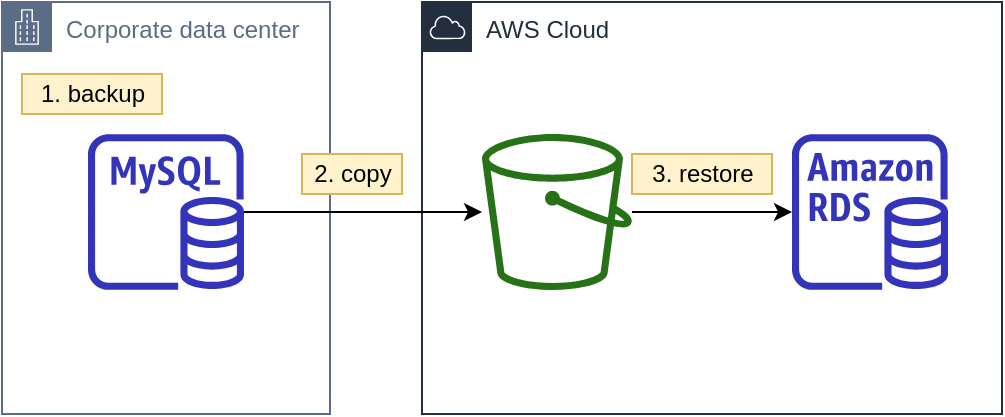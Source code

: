 <mxfile version="12.4.8" type="device"><diagram id="fAP-ByvTE5CPTzGuhd1z" name="Page-1"><mxGraphModel dx="946" dy="595" grid="1" gridSize="10" guides="1" tooltips="1" connect="1" arrows="1" fold="1" page="1" pageScale="1" pageWidth="1169" pageHeight="827" math="0" shadow="0"><root><mxCell id="0"/><mxCell id="1" parent="0"/><mxCell id="qP58MFPi1yUNpMLgBvid-9" value="AWS Cloud" style="points=[[0,0],[0.25,0],[0.5,0],[0.75,0],[1,0],[1,0.25],[1,0.5],[1,0.75],[1,1],[0.75,1],[0.5,1],[0.25,1],[0,1],[0,0.75],[0,0.5],[0,0.25]];outlineConnect=0;gradientColor=none;html=1;whiteSpace=wrap;fontSize=12;fontStyle=0;shape=mxgraph.aws4.group;grIcon=mxgraph.aws4.group_aws_cloud;strokeColor=#232F3E;fillColor=none;verticalAlign=top;align=left;spacingLeft=30;fontColor=#232F3E;dashed=0;" vertex="1" parent="1"><mxGeometry x="360" y="164" width="290" height="206" as="geometry"/></mxCell><mxCell id="qP58MFPi1yUNpMLgBvid-7" value="Corporate data center" style="points=[[0,0],[0.25,0],[0.5,0],[0.75,0],[1,0],[1,0.25],[1,0.5],[1,0.75],[1,1],[0.75,1],[0.5,1],[0.25,1],[0,1],[0,0.75],[0,0.5],[0,0.25]];outlineConnect=0;gradientColor=none;html=1;whiteSpace=wrap;fontSize=12;fontStyle=0;shape=mxgraph.aws4.group;grIcon=mxgraph.aws4.group_corporate_data_center;strokeColor=#5A6C86;fillColor=none;verticalAlign=top;align=left;spacingLeft=30;fontColor=#5A6C86;dashed=0;" vertex="1" parent="1"><mxGeometry x="150" y="164" width="164" height="206" as="geometry"/></mxCell><mxCell id="qP58MFPi1yUNpMLgBvid-5" value="" style="edgeStyle=orthogonalEdgeStyle;rounded=0;orthogonalLoop=1;jettySize=auto;html=1;" edge="1" parent="1" source="qP58MFPi1yUNpMLgBvid-2" target="qP58MFPi1yUNpMLgBvid-3"><mxGeometry relative="1" as="geometry"><mxPoint x="368" y="269" as="targetPoint"/></mxGeometry></mxCell><mxCell id="qP58MFPi1yUNpMLgBvid-2" value="" style="outlineConnect=0;fontColor=#232F3E;gradientColor=none;fillColor=#3334B9;strokeColor=none;dashed=0;verticalLabelPosition=bottom;verticalAlign=top;align=center;html=1;fontSize=12;fontStyle=0;aspect=fixed;pointerEvents=1;shape=mxgraph.aws4.rds_mysql_instance;" vertex="1" parent="1"><mxGeometry x="193" y="230" width="78" height="78" as="geometry"/></mxCell><mxCell id="qP58MFPi1yUNpMLgBvid-6" value="" style="edgeStyle=orthogonalEdgeStyle;rounded=0;orthogonalLoop=1;jettySize=auto;html=1;" edge="1" parent="1" source="qP58MFPi1yUNpMLgBvid-3" target="qP58MFPi1yUNpMLgBvid-4"><mxGeometry relative="1" as="geometry"/></mxCell><mxCell id="qP58MFPi1yUNpMLgBvid-3" value="" style="outlineConnect=0;fontColor=#232F3E;gradientColor=none;fillColor=#277116;strokeColor=none;dashed=0;verticalLabelPosition=bottom;verticalAlign=top;align=center;html=1;fontSize=12;fontStyle=0;aspect=fixed;pointerEvents=1;shape=mxgraph.aws4.bucket;" vertex="1" parent="1"><mxGeometry x="390" y="230" width="75" height="78" as="geometry"/></mxCell><mxCell id="qP58MFPi1yUNpMLgBvid-4" value="" style="outlineConnect=0;fontColor=#232F3E;gradientColor=none;fillColor=#3334B9;strokeColor=none;dashed=0;verticalLabelPosition=bottom;verticalAlign=top;align=center;html=1;fontSize=12;fontStyle=0;aspect=fixed;pointerEvents=1;shape=mxgraph.aws4.rds_instance;" vertex="1" parent="1"><mxGeometry x="545" y="230" width="78" height="78" as="geometry"/></mxCell><mxCell id="qP58MFPi1yUNpMLgBvid-10" value="1. backup" style="text;html=1;align=center;verticalAlign=middle;resizable=0;points=[];autosize=1;fillColor=#fff2cc;strokeColor=#d6b656;" vertex="1" parent="1"><mxGeometry x="160" y="200" width="70" height="20" as="geometry"/></mxCell><mxCell id="qP58MFPi1yUNpMLgBvid-11" value="2. copy" style="text;html=1;align=center;verticalAlign=middle;resizable=0;points=[];autosize=1;fillColor=#fff2cc;strokeColor=#d6b656;" vertex="1" parent="1"><mxGeometry x="300" y="240" width="50" height="20" as="geometry"/></mxCell><mxCell id="qP58MFPi1yUNpMLgBvid-12" value="3. restore" style="text;html=1;align=center;verticalAlign=middle;resizable=0;points=[];autosize=1;fillColor=#fff2cc;strokeColor=#d6b656;" vertex="1" parent="1"><mxGeometry x="465" y="240" width="70" height="20" as="geometry"/></mxCell></root></mxGraphModel></diagram></mxfile>